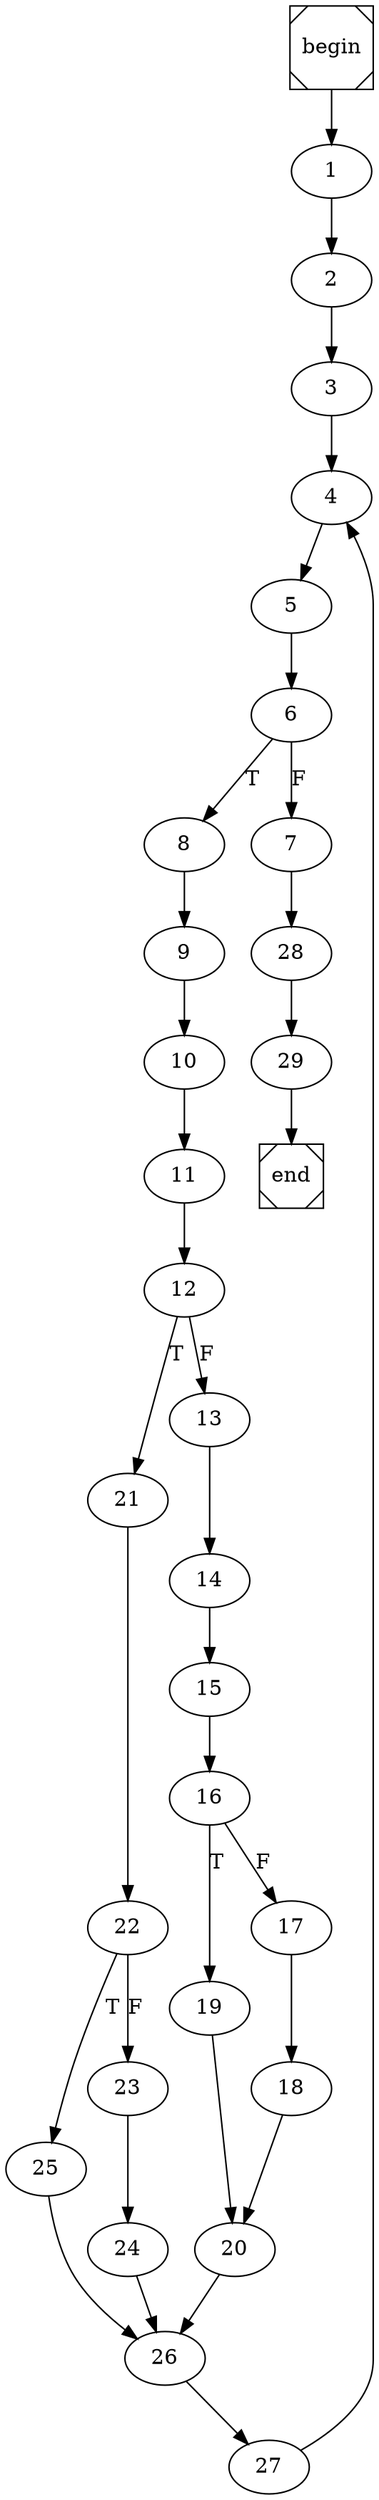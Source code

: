 digraph cfg {
	begin [shape=Msquare];
	end [shape=Msquare];
	begin -> 1;	1 -> 2;	2 -> 3;	3 -> 4;	4 -> 5;	5 -> 6;	6 -> 8[label=T];	6 -> 7[label=F];	7 -> 28;	8 -> 9;	9 -> 10;	10 -> 11;	11 -> 12;	12 -> 21[label=T];	12 -> 13[label=F];	13 -> 14;	14 -> 15;	15 -> 16;	16 -> 19[label=T];	16 -> 17[label=F];	17 -> 18;	18 -> 20;	19 -> 20;	20 -> 26;	21 -> 22;	22 -> 25[label=T];	22 -> 23[label=F];	23 -> 24;	24 -> 26;	25 -> 26;	26 -> 27;	27 -> 4;	28 -> 29;	29 -> end;}

